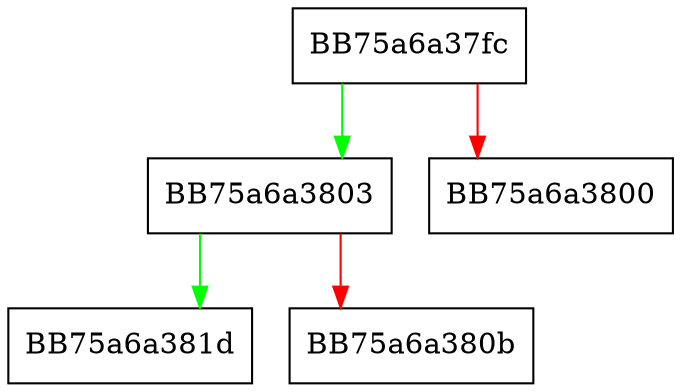 digraph MpErrorFromHr {
  node [shape="box"];
  graph [splines=ortho];
  BB75a6a37fc -> BB75a6a3803 [color="green"];
  BB75a6a37fc -> BB75a6a3800 [color="red"];
  BB75a6a3803 -> BB75a6a381d [color="green"];
  BB75a6a3803 -> BB75a6a380b [color="red"];
}